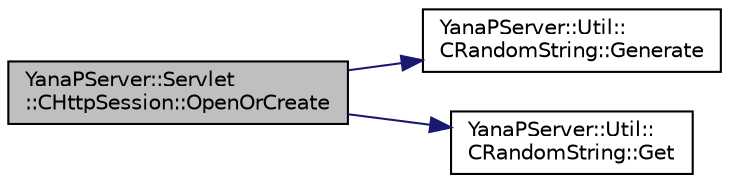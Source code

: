 digraph "YanaPServer::Servlet::CHttpSession::OpenOrCreate"
{
  edge [fontname="Helvetica",fontsize="10",labelfontname="Helvetica",labelfontsize="10"];
  node [fontname="Helvetica",fontsize="10",shape=record];
  rankdir="LR";
  Node4 [label="YanaPServer::Servlet\l::CHttpSession::OpenOrCreate",height=0.2,width=0.4,color="black", fillcolor="grey75", style="filled", fontcolor="black"];
  Node4 -> Node5 [color="midnightblue",fontsize="10",style="solid",fontname="Helvetica"];
  Node5 [label="YanaPServer::Util::\lCRandomString::Generate",height=0.2,width=0.4,color="black", fillcolor="white", style="filled",URL="$class_yana_p_server_1_1_util_1_1_c_random_string.html#a9a97389994fd4fadbdb1d7f10698a6da",tooltip="生成 "];
  Node4 -> Node6 [color="midnightblue",fontsize="10",style="solid",fontname="Helvetica"];
  Node6 [label="YanaPServer::Util::\lCRandomString::Get",height=0.2,width=0.4,color="black", fillcolor="white", style="filled",URL="$class_yana_p_server_1_1_util_1_1_c_random_string.html#aa0fca2447905314d55be05a6f6a37f2a",tooltip="取得 "];
}
